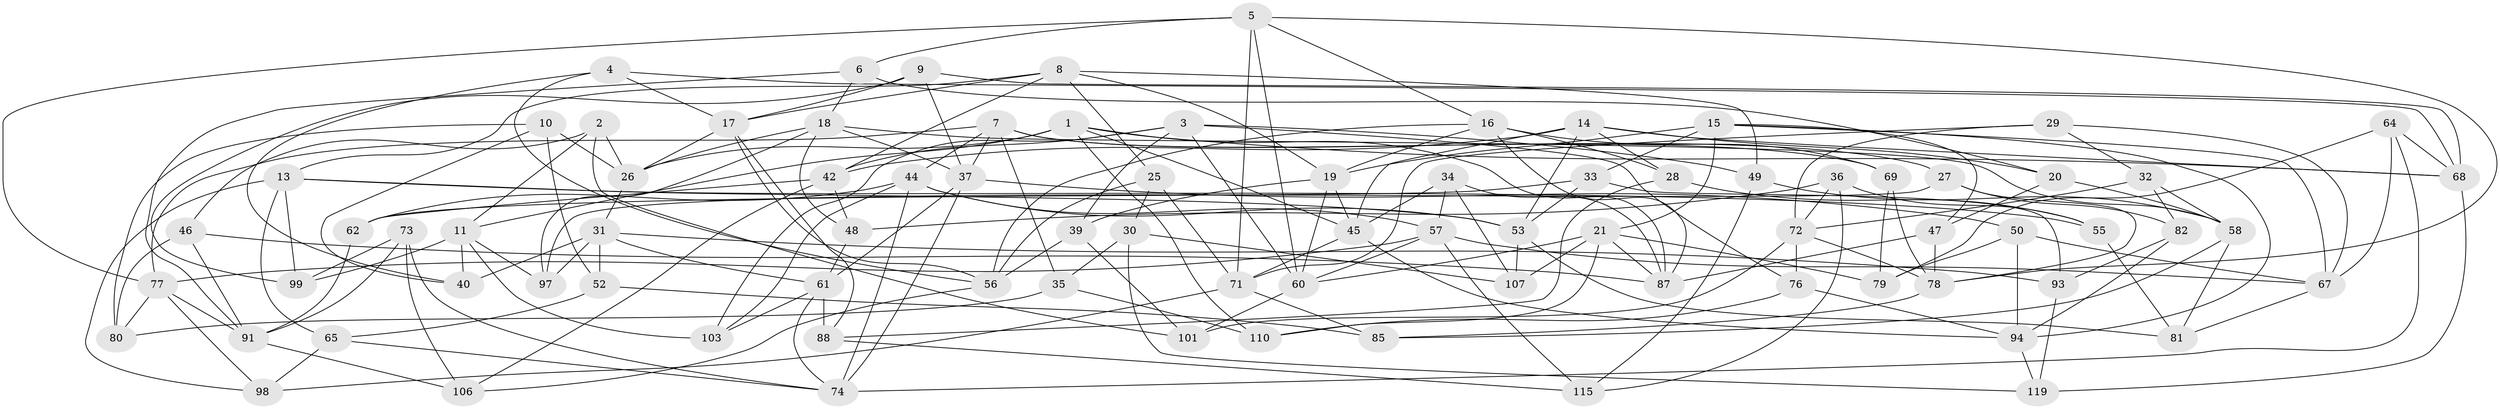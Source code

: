 // original degree distribution, {4: 1.0}
// Generated by graph-tools (version 1.1) at 2025/11/02/27/25 16:11:48]
// undirected, 84 vertices, 204 edges
graph export_dot {
graph [start="1"]
  node [color=gray90,style=filled];
  1 [super="+38"];
  2;
  3 [super="+23"];
  4;
  5 [super="+22"];
  6;
  7 [super="+117"];
  8 [super="+12"];
  9;
  10;
  11 [super="+86"];
  13 [super="+83"];
  14 [super="+51"];
  15 [super="+108"];
  16 [super="+95"];
  17 [super="+41"];
  18 [super="+105"];
  19 [super="+24"];
  20;
  21 [super="+70"];
  25;
  26 [super="+59"];
  27;
  28;
  29;
  30;
  31 [super="+112"];
  32;
  33;
  34;
  35;
  36;
  37 [super="+118"];
  39;
  40;
  42 [super="+43"];
  44 [super="+63"];
  45 [super="+54"];
  46;
  47;
  48;
  49;
  50;
  52;
  53 [super="+114"];
  55;
  56 [super="+89"];
  57 [super="+104"];
  58 [super="+102"];
  60 [super="+66"];
  61 [super="+120"];
  62;
  64;
  65;
  67 [super="+90"];
  68 [super="+111"];
  69;
  71 [super="+116"];
  72 [super="+75"];
  73;
  74 [super="+96"];
  76;
  77 [super="+84"];
  78 [super="+109"];
  79;
  80;
  81;
  82;
  85;
  87 [super="+92"];
  88;
  91 [super="+100"];
  93;
  94 [super="+113"];
  97;
  98;
  99;
  101;
  103;
  106;
  107;
  110;
  115;
  119;
  1 -- 11;
  1 -- 110;
  1 -- 87;
  1 -- 68;
  1 -- 26;
  1 -- 45;
  2 -- 101;
  2 -- 46;
  2 -- 11;
  2 -- 26;
  3 -- 103;
  3 -- 39;
  3 -- 76;
  3 -- 49;
  3 -- 42;
  3 -- 60;
  4 -- 40;
  4 -- 68;
  4 -- 56;
  4 -- 17;
  5 -- 77;
  5 -- 78;
  5 -- 16;
  5 -- 6;
  5 -- 60;
  5 -- 71;
  6 -- 91;
  6 -- 20;
  6 -- 18;
  7 -- 37;
  7 -- 69;
  7 -- 27;
  7 -- 35;
  7 -- 77;
  7 -- 44;
  8 -- 49;
  8 -- 25;
  8 -- 42;
  8 -- 17;
  8 -- 19;
  8 -- 13;
  9 -- 17;
  9 -- 37;
  9 -- 99;
  9 -- 68;
  10 -- 52;
  10 -- 40;
  10 -- 80;
  10 -- 26;
  11 -- 40;
  11 -- 99;
  11 -- 97;
  11 -- 103;
  13 -- 98;
  13 -- 53;
  13 -- 55;
  13 -- 65;
  13 -- 99;
  14 -- 28;
  14 -- 42;
  14 -- 68;
  14 -- 53;
  14 -- 20;
  14 -- 45;
  15 -- 19;
  15 -- 21;
  15 -- 94;
  15 -- 33;
  15 -- 67;
  15 -- 47;
  16 -- 69;
  16 -- 56;
  16 -- 28;
  16 -- 87;
  16 -- 19;
  17 -- 88;
  17 -- 56;
  17 -- 26;
  18 -- 97;
  18 -- 58;
  18 -- 48;
  18 -- 26;
  18 -- 37;
  19 -- 60;
  19 -- 45;
  19 -- 39;
  20 -- 47;
  20 -- 58;
  21 -- 79;
  21 -- 110;
  21 -- 107;
  21 -- 60;
  21 -- 87;
  25 -- 30;
  25 -- 71;
  25 -- 56;
  26 -- 31;
  27 -- 82;
  27 -- 97;
  27 -- 78;
  28 -- 88;
  28 -- 55;
  29 -- 72;
  29 -- 32;
  29 -- 71;
  29 -- 67;
  30 -- 107;
  30 -- 119;
  30 -- 35;
  31 -- 93;
  31 -- 40;
  31 -- 52;
  31 -- 97;
  31 -- 61;
  32 -- 82;
  32 -- 72;
  32 -- 58;
  33 -- 53;
  33 -- 93;
  33 -- 62;
  34 -- 87;
  34 -- 107;
  34 -- 57;
  34 -- 45;
  35 -- 110;
  35 -- 80;
  36 -- 115;
  36 -- 55;
  36 -- 48;
  36 -- 72;
  37 -- 61;
  37 -- 74;
  37 -- 50;
  39 -- 56;
  39 -- 101;
  42 -- 62;
  42 -- 48;
  42 -- 106;
  44 -- 103;
  44 -- 62;
  44 -- 74;
  44 -- 57;
  44 -- 53;
  45 -- 94;
  45 -- 71;
  46 -- 80;
  46 -- 91;
  46 -- 87;
  47 -- 78;
  47 -- 87;
  48 -- 61;
  49 -- 58;
  49 -- 115;
  50 -- 79;
  50 -- 67;
  50 -- 94;
  52 -- 65;
  52 -- 85;
  53 -- 107;
  53 -- 81;
  55 -- 81;
  56 -- 106;
  57 -- 115;
  57 -- 67;
  57 -- 60;
  57 -- 77;
  58 -- 81;
  58 -- 85;
  60 -- 101;
  61 -- 74;
  61 -- 88;
  61 -- 103;
  62 -- 91;
  64 -- 68;
  64 -- 79;
  64 -- 67;
  64 -- 74;
  65 -- 74;
  65 -- 98;
  67 -- 81;
  68 -- 119;
  69 -- 79;
  69 -- 78;
  71 -- 98;
  71 -- 85;
  72 -- 101;
  72 -- 76;
  72 -- 78;
  73 -- 99;
  73 -- 106;
  73 -- 91;
  73 -- 74;
  76 -- 94;
  76 -- 110;
  77 -- 80;
  77 -- 98;
  77 -- 91;
  78 -- 85;
  82 -- 93;
  82 -- 94;
  88 -- 115;
  91 -- 106;
  93 -- 119;
  94 -- 119;
}
